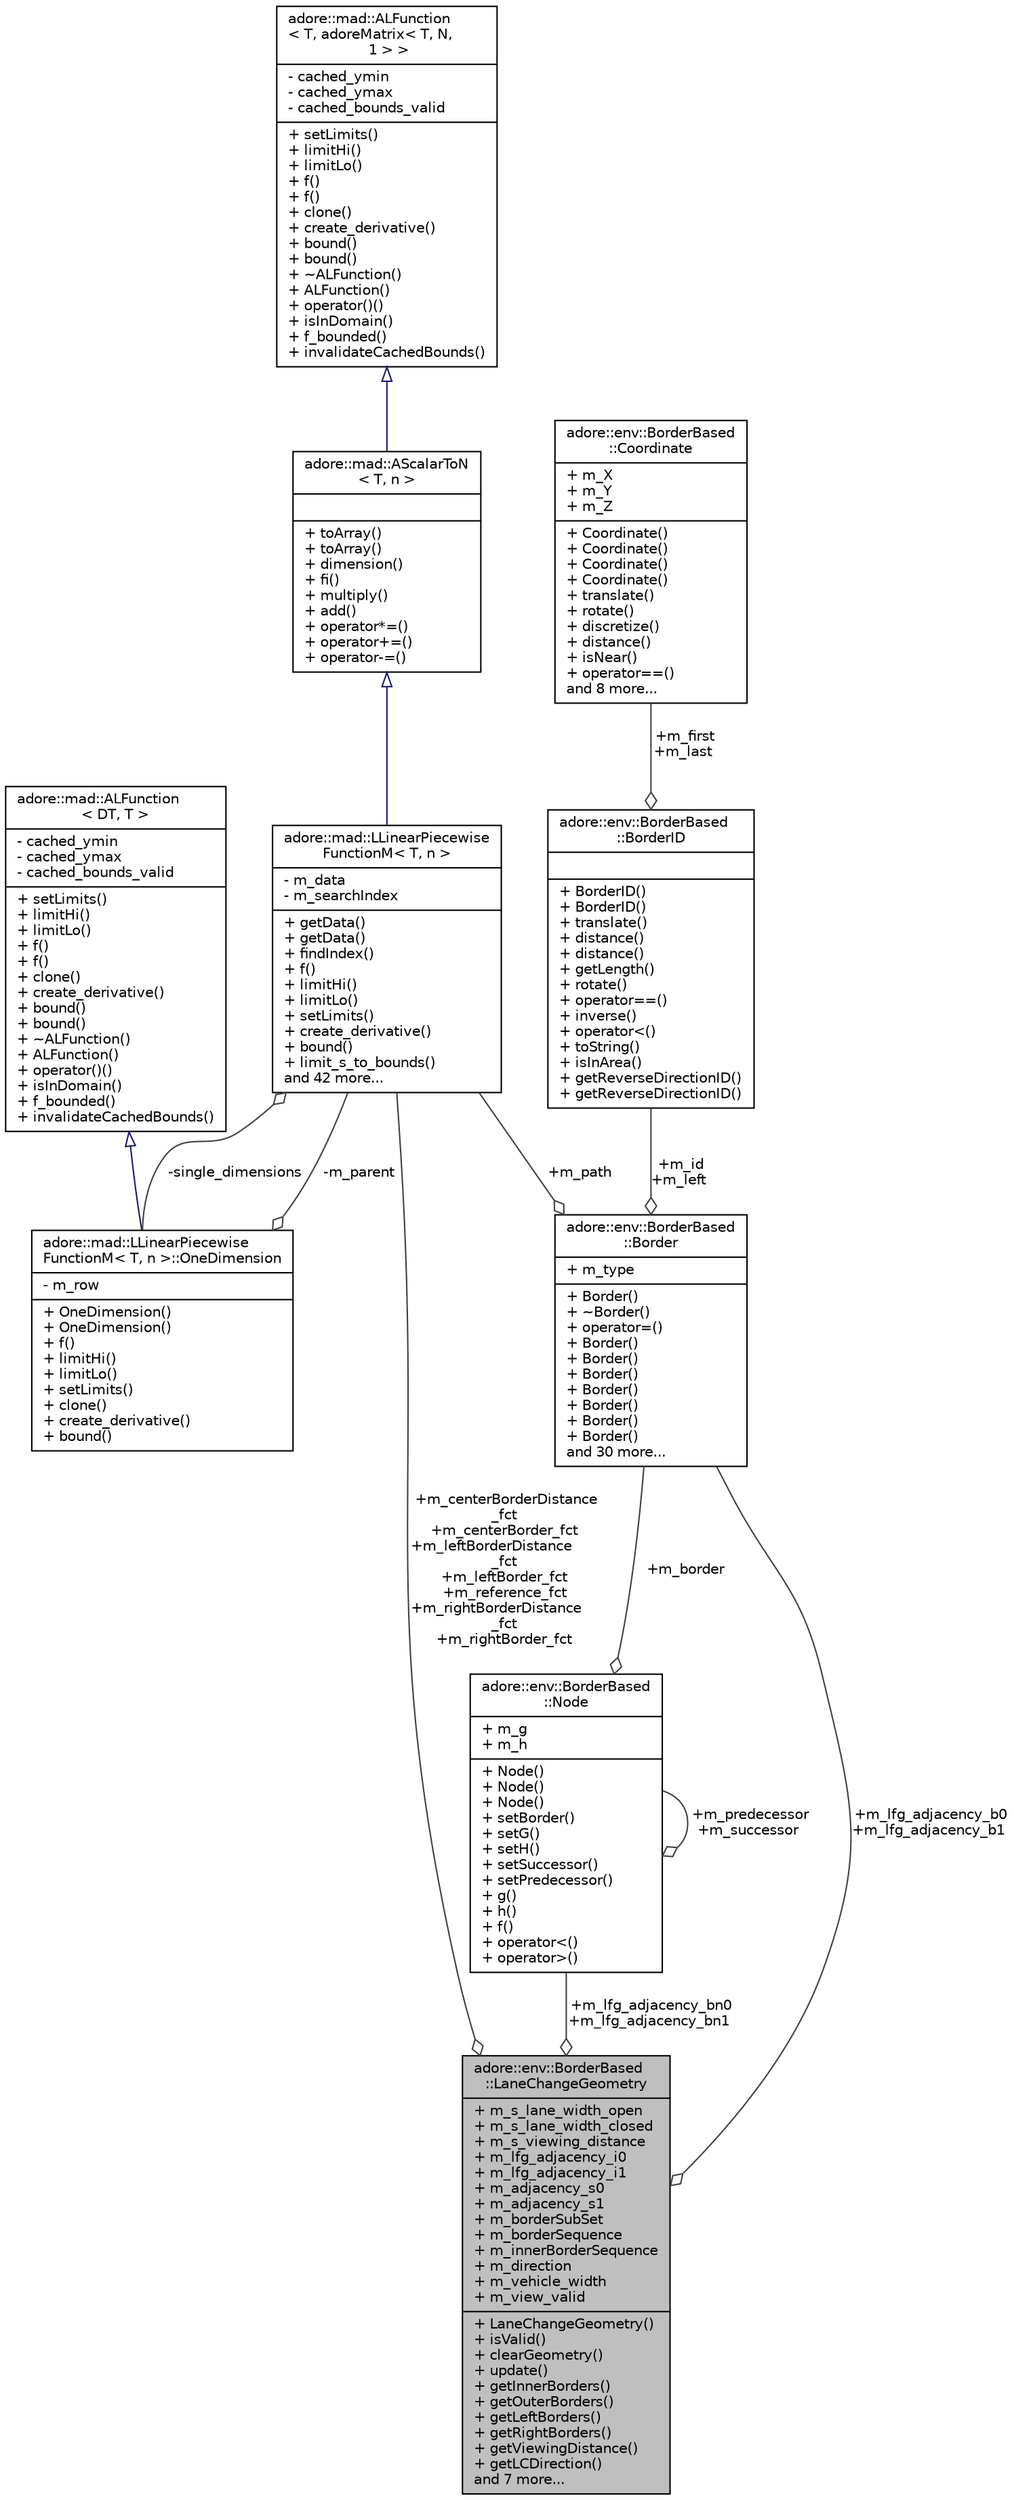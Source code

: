 digraph "adore::env::BorderBased::LaneChangeGeometry"
{
 // LATEX_PDF_SIZE
  edge [fontname="Helvetica",fontsize="10",labelfontname="Helvetica",labelfontsize="10"];
  node [fontname="Helvetica",fontsize="10",shape=record];
  Node1 [label="{adore::env::BorderBased\l::LaneChangeGeometry\n|+ m_s_lane_width_open\l+ m_s_lane_width_closed\l+ m_s_viewing_distance\l+ m_lfg_adjacency_i0\l+ m_lfg_adjacency_i1\l+ m_adjacency_s0\l+ m_adjacency_s1\l+ m_borderSubSet\l+ m_borderSequence\l+ m_innerBorderSequence\l+ m_direction\l+ m_vehicle_width\l+ m_view_valid\l|+ LaneChangeGeometry()\l+ isValid()\l+ clearGeometry()\l+ update()\l+ getInnerBorders()\l+ getOuterBorders()\l+ getLeftBorders()\l+ getRightBorders()\l+ getViewingDistance()\l+ getLCDirection()\land 7 more...\l}",height=0.2,width=0.4,color="black", fillcolor="grey75", style="filled", fontcolor="black",tooltip="A class with a geometry description of a lane next to the current lane."];
  Node2 -> Node1 [color="grey25",fontsize="10",style="solid",label=" +m_lfg_adjacency_bn0\n+m_lfg_adjacency_bn1" ,arrowhead="odiamond",fontname="Helvetica"];
  Node2 [label="{adore::env::BorderBased\l::Node\n|+ m_g\l+ m_h\l|+ Node()\l+ Node()\l+ Node()\l+ setBorder()\l+ setG()\l+ setH()\l+ setSuccessor()\l+ setPredecessor()\l+ g()\l+ h()\l+ f()\l+ operator\<()\l+ operator\>()\l}",height=0.2,width=0.4,color="black", fillcolor="white", style="filled",URL="$structadore_1_1env_1_1BorderBased_1_1Node.html",tooltip=" "];
  Node2 -> Node2 [color="grey25",fontsize="10",style="solid",label=" +m_predecessor\n+m_successor" ,arrowhead="odiamond",fontname="Helvetica"];
  Node3 -> Node2 [color="grey25",fontsize="10",style="solid",label=" +m_border" ,arrowhead="odiamond",fontname="Helvetica"];
  Node3 [label="{adore::env::BorderBased\l::Border\n|+ m_type\l|+ Border()\l+ ~Border()\l+ operator=()\l+ Border()\l+ Border()\l+ Border()\l+ Border()\l+ Border()\l+ Border()\l+ Border()\land 30 more...\l}",height=0.2,width=0.4,color="black", fillcolor="white", style="filled",URL="$structadore_1_1env_1_1BorderBased_1_1Border.html",tooltip="The border struct contains data of the smallest."];
  Node4 -> Node3 [color="grey25",fontsize="10",style="solid",label=" +m_path" ,arrowhead="odiamond",fontname="Helvetica"];
  Node4 [label="{adore::mad::LLinearPiecewise\lFunctionM\< T, n \>\n|- m_data\l- m_searchIndex\l|+ getData()\l+ getData()\l+ findIndex()\l+ f()\l+ limitHi()\l+ limitLo()\l+ setLimits()\l+ create_derivative()\l+ bound()\l+ limit_s_to_bounds()\land 42 more...\l}",height=0.2,width=0.4,color="black", fillcolor="white", style="filled",URL="$classadore_1_1mad_1_1LLinearPiecewiseFunctionM.html",tooltip=" "];
  Node5 -> Node4 [dir="back",color="midnightblue",fontsize="10",style="solid",arrowtail="onormal",fontname="Helvetica"];
  Node5 [label="{adore::mad::AScalarToN\l\< T, n \>\n||+ toArray()\l+ toArray()\l+ dimension()\l+ fi()\l+ multiply()\l+ add()\l+ operator*=()\l+ operator+=()\l+ operator-=()\l}",height=0.2,width=0.4,color="black", fillcolor="white", style="filled",URL="$classadore_1_1mad_1_1AScalarToN.html",tooltip=" "];
  Node6 -> Node5 [dir="back",color="midnightblue",fontsize="10",style="solid",arrowtail="onormal",fontname="Helvetica"];
  Node6 [label="{adore::mad::ALFunction\l\< T, adoreMatrix\< T, N,\l 1 \> \>\n|- cached_ymin\l- cached_ymax\l- cached_bounds_valid\l|+ setLimits()\l+ limitHi()\l+ limitLo()\l+ f()\l+ f()\l+ clone()\l+ create_derivative()\l+ bound()\l+ bound()\l+ ~ALFunction()\l+ ALFunction()\l+ operator()()\l+ isInDomain()\l+ f_bounded()\l+ invalidateCachedBounds()\l}",height=0.2,width=0.4,color="black", fillcolor="white", style="filled",URL="$classadore_1_1mad_1_1ALFunction.html",tooltip=" "];
  Node7 -> Node4 [color="grey25",fontsize="10",style="solid",label=" -single_dimensions" ,arrowhead="odiamond",fontname="Helvetica"];
  Node7 [label="{adore::mad::LLinearPiecewise\lFunctionM\< T, n \>::OneDimension\n|- m_row\l|+ OneDimension()\l+ OneDimension()\l+ f()\l+ limitHi()\l+ limitLo()\l+ setLimits()\l+ clone()\l+ create_derivative()\l+ bound()\l}",height=0.2,width=0.4,color="black", fillcolor="white", style="filled",URL="$classadore_1_1mad_1_1LLinearPiecewiseFunctionM_1_1OneDimension.html",tooltip=" "];
  Node8 -> Node7 [dir="back",color="midnightblue",fontsize="10",style="solid",arrowtail="onormal",fontname="Helvetica"];
  Node8 [label="{adore::mad::ALFunction\l\< DT, T \>\n|- cached_ymin\l- cached_ymax\l- cached_bounds_valid\l|+ setLimits()\l+ limitHi()\l+ limitLo()\l+ f()\l+ f()\l+ clone()\l+ create_derivative()\l+ bound()\l+ bound()\l+ ~ALFunction()\l+ ALFunction()\l+ operator()()\l+ isInDomain()\l+ f_bounded()\l+ invalidateCachedBounds()\l}",height=0.2,width=0.4,color="black", fillcolor="white", style="filled",URL="$classadore_1_1mad_1_1ALFunction.html",tooltip=" "];
  Node4 -> Node7 [color="grey25",fontsize="10",style="solid",label=" -m_parent" ,arrowhead="odiamond",fontname="Helvetica"];
  Node9 -> Node3 [color="grey25",fontsize="10",style="solid",label=" +m_id\n+m_left" ,arrowhead="odiamond",fontname="Helvetica"];
  Node9 [label="{adore::env::BorderBased\l::BorderID\n||+ BorderID()\l+ BorderID()\l+ translate()\l+ distance()\l+ distance()\l+ getLength()\l+ rotate()\l+ operator==()\l+ inverse()\l+ operator\<()\l+ toString()\l+ isInArea()\l+ getReverseDirectionID()\l+ getReverseDirectionID()\l}",height=0.2,width=0.4,color="black", fillcolor="white", style="filled",URL="$structadore_1_1env_1_1BorderBased_1_1BorderID.html",tooltip="This struct identifies a Border by the coordinates of the starting and the end point."];
  Node10 -> Node9 [color="grey25",fontsize="10",style="solid",label=" +m_first\n+m_last" ,arrowhead="odiamond",fontname="Helvetica"];
  Node10 [label="{adore::env::BorderBased\l::Coordinate\n|+ m_X\l+ m_Y\l+ m_Z\l|+ Coordinate()\l+ Coordinate()\l+ Coordinate()\l+ Coordinate()\l+ translate()\l+ rotate()\l+ discretize()\l+ distance()\l+ isNear()\l+ operator==()\land 8 more...\l}",height=0.2,width=0.4,color="black", fillcolor="white", style="filled",URL="$structadore_1_1env_1_1BorderBased_1_1Coordinate.html",tooltip="This struct represents 3-dimensional coordines."];
  Node4 -> Node1 [color="grey25",fontsize="10",style="solid",label=" +m_centerBorderDistance\l_fct\n+m_centerBorder_fct\n+m_leftBorderDistance\l_fct\n+m_leftBorder_fct\n+m_reference_fct\n+m_rightBorderDistance\l_fct\n+m_rightBorder_fct" ,arrowhead="odiamond",fontname="Helvetica"];
  Node3 -> Node1 [color="grey25",fontsize="10",style="solid",label=" +m_lfg_adjacency_b0\n+m_lfg_adjacency_b1" ,arrowhead="odiamond",fontname="Helvetica"];
}

